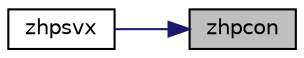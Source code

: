 digraph "zhpcon"
{
 // LATEX_PDF_SIZE
  edge [fontname="Helvetica",fontsize="10",labelfontname="Helvetica",labelfontsize="10"];
  node [fontname="Helvetica",fontsize="10",shape=record];
  rankdir="RL";
  Node1 [label="zhpcon",height=0.2,width=0.4,color="black", fillcolor="grey75", style="filled", fontcolor="black",tooltip="ZHPCON"];
  Node1 -> Node2 [dir="back",color="midnightblue",fontsize="10",style="solid",fontname="Helvetica"];
  Node2 [label="zhpsvx",height=0.2,width=0.4,color="black", fillcolor="white", style="filled",URL="$zhpsvx_8f.html#a403939a806cab9a6abae753b53ced33a",tooltip="ZHPSVX computes the solution to system of linear equations A * X = B for OTHER matrices"];
}
